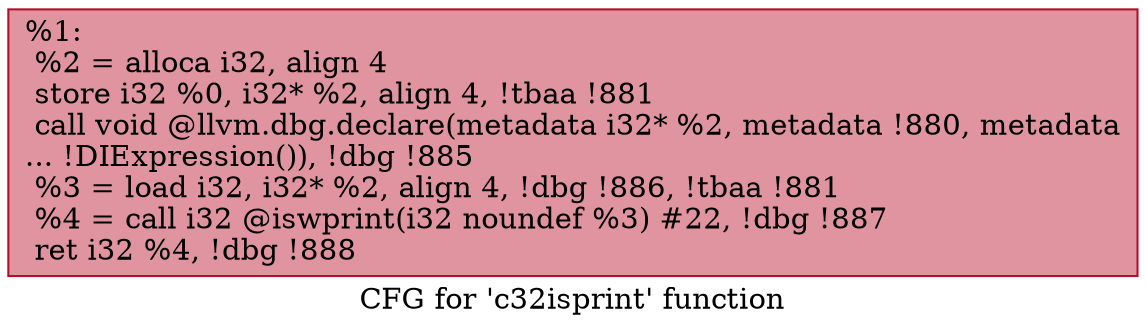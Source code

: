 digraph "CFG for 'c32isprint' function" {
	label="CFG for 'c32isprint' function";

	Node0x14d05f0 [shape=record,color="#b70d28ff", style=filled, fillcolor="#b70d2870",label="{%1:\l  %2 = alloca i32, align 4\l  store i32 %0, i32* %2, align 4, !tbaa !881\l  call void @llvm.dbg.declare(metadata i32* %2, metadata !880, metadata\l... !DIExpression()), !dbg !885\l  %3 = load i32, i32* %2, align 4, !dbg !886, !tbaa !881\l  %4 = call i32 @iswprint(i32 noundef %3) #22, !dbg !887\l  ret i32 %4, !dbg !888\l}"];
}
